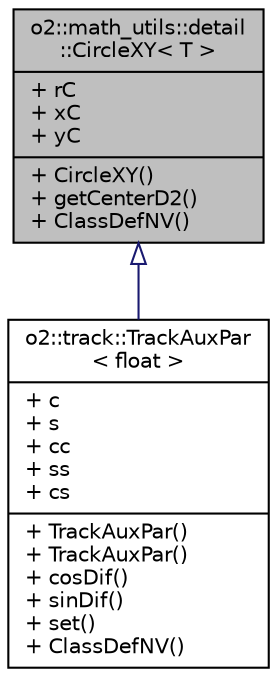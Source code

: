 digraph "o2::math_utils::detail::CircleXY&lt; T &gt;"
{
 // INTERACTIVE_SVG=YES
  bgcolor="transparent";
  edge [fontname="Helvetica",fontsize="10",labelfontname="Helvetica",labelfontsize="10"];
  node [fontname="Helvetica",fontsize="10",shape=record];
  Node0 [label="{o2::math_utils::detail\l::CircleXY\< T \>\n|+ rC\l+ xC\l+ yC\l|+ CircleXY()\l+ getCenterD2()\l+ ClassDefNV()\l}",height=0.2,width=0.4,color="black", fillcolor="grey75", style="filled", fontcolor="black"];
  Node0 -> Node1 [dir="back",color="midnightblue",fontsize="10",style="solid",arrowtail="onormal",fontname="Helvetica"];
  Node1 [label="{o2::track::TrackAuxPar\l\< float \>\n|+ c\l+ s\l+ cc\l+ ss\l+ cs\l|+ TrackAuxPar()\l+ TrackAuxPar()\l+ cosDif()\l+ sinDif()\l+ set()\l+ ClassDefNV()\l}",height=0.2,width=0.4,color="black",URL="$db/dbb/structo2_1_1track_1_1TrackAuxPar.html",tooltip=" "];
}
